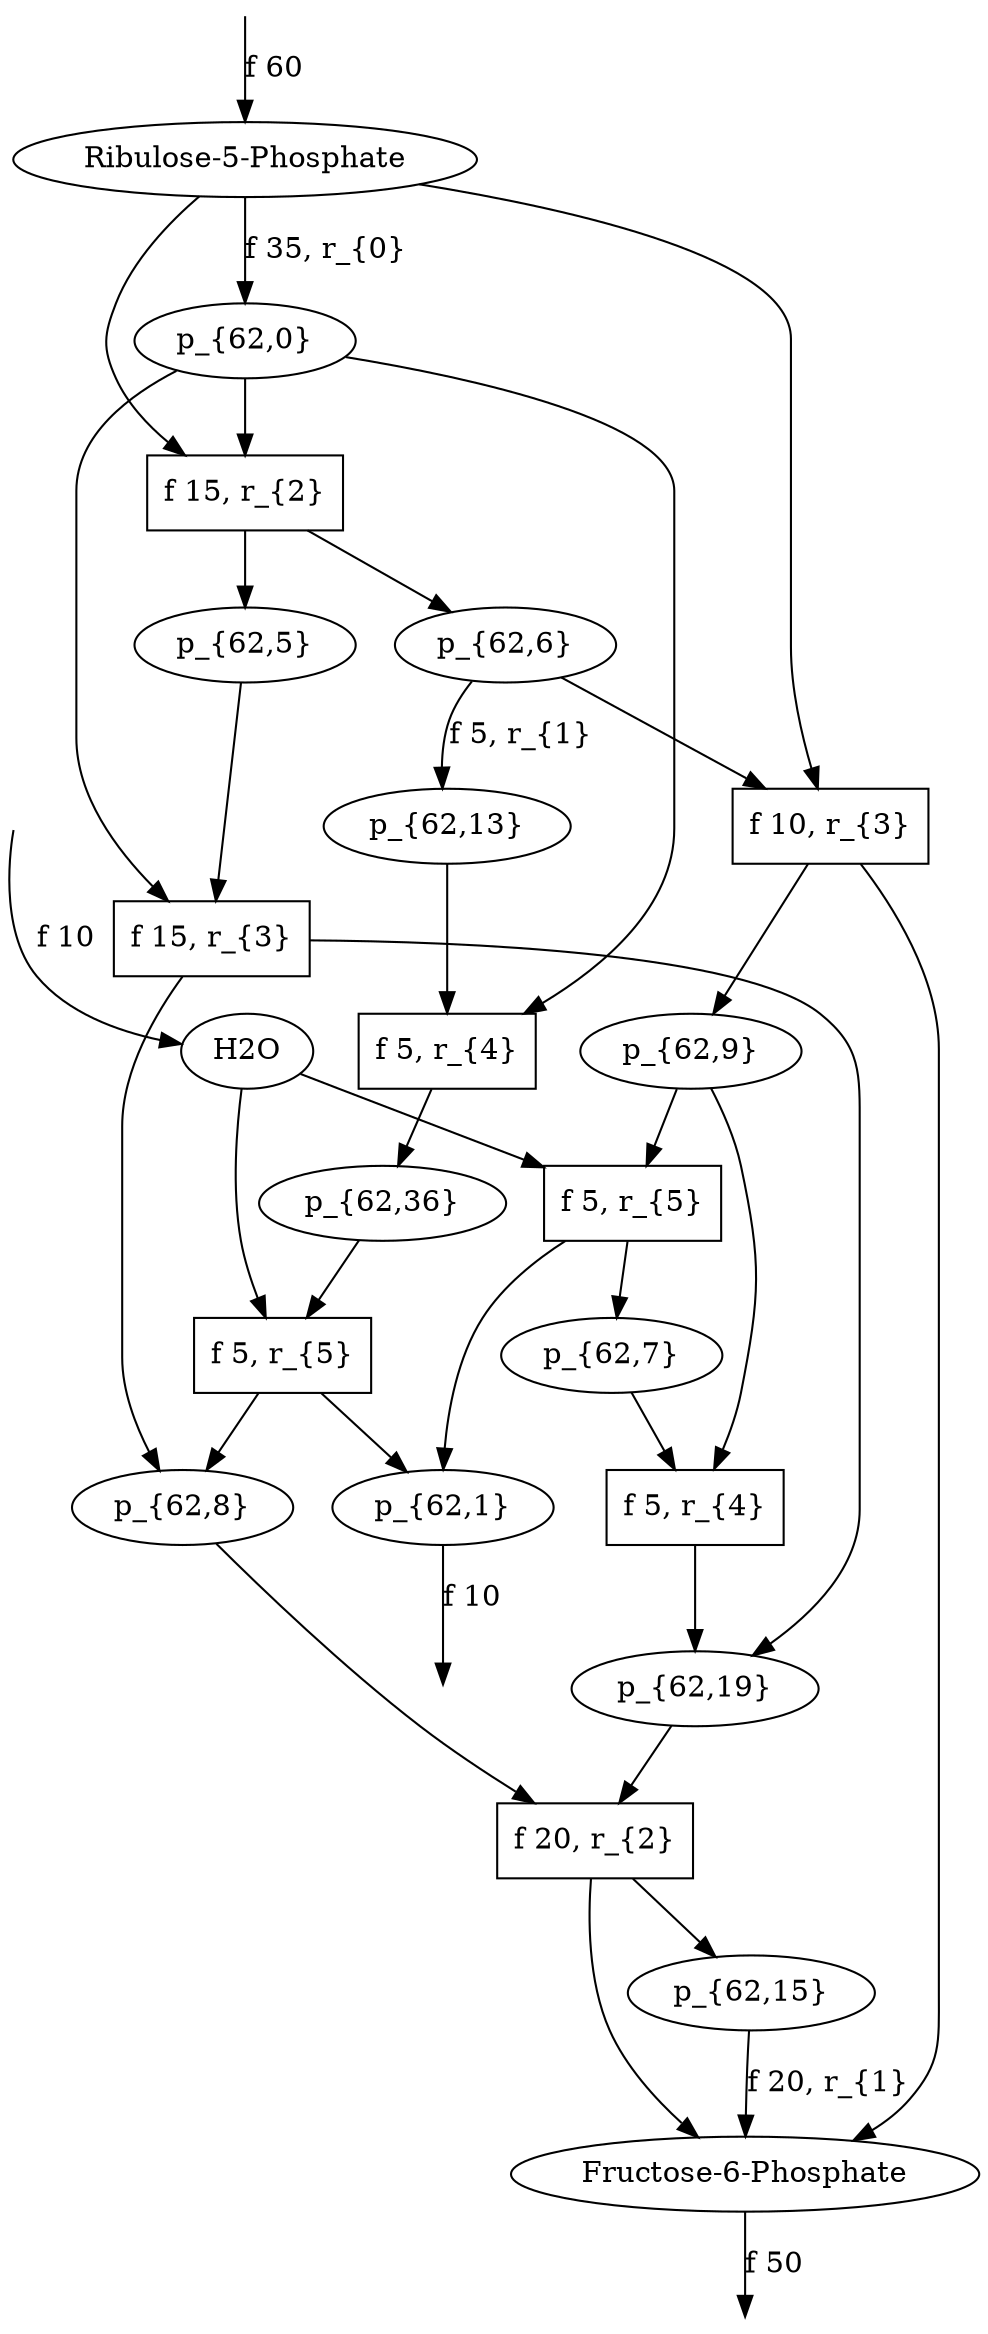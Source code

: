 digraph g {
// id = 0, graphName = Ribulose-5-Phosphate
"0-0" [ shape=ellipse label="Ribulose-5-Phosphate" image="out/004_g_0_11311100.svg" ];
// id = 1, graphName = H2O
"1-0" [ shape=ellipse label="H2O" image="out/052_g_1_11311100.svg" ];
// id = 2, graphName = p_{62,0}
"2-0" [ shape=ellipse label="p_{62,0}" image="out/202_g_8490_11311100.svg" ];
// id = 4, graphName = p_{62,1}
"4-0" [ shape=ellipse label="p_{62,1}" image="out/204_g_8492_11311100.svg" ];
// id = 5, graphName = p_{62,2}
// id = 7, graphName = p_{62,3}
// id = 10, graphName = p_{62,4}
// id = 11, graphName = p_{62,5}
"11-0" [ shape=ellipse label="p_{62,5}" image="out/206_g_8500_11311100.svg" ];
// id = 13, graphName = p_{62,6}
"13-0" [ shape=ellipse label="p_{62,6}" image="out/208_g_8504_11311100.svg" ];
// id = 15, graphName = p_{62,7}
"15-0" [ shape=ellipse label="p_{62,7}" image="out/210_g_8507_11311100.svg" ];
// id = 16, graphName = p_{62,8}
"16-0" [ shape=ellipse label="p_{62,8}" image="out/212_g_8508_11311100.svg" ];
// id = 18, graphName = p_{62,9}
"18-0" [ shape=ellipse label="p_{62,9}" image="out/214_g_8512_11311100.svg" ];
// id = 21, graphName = p_{62,10}
// id = 24, graphName = p_{62,11}
// id = 27, graphName = p_{62,12}
// id = 29, graphName = p_{62,13}
"29-0" [ shape=ellipse label="p_{62,13}" image="out/216_g_8531_11311100.svg" ];
// id = 31, graphName = p_{62,14}
// id = 33, graphName = p_{62,15}
"33-0" [ shape=ellipse label="p_{62,15}" image="out/218_g_8539_11311100.svg" ];
// id = 42, graphName = p_{62,16}
// id = 44, graphName = p_{62,17}
// id = 57, graphName = p_{62,18}
// id = 58, graphName = p_{62,19}
"58-0" [ shape=ellipse label="p_{62,19}" image="out/220_g_8611_11311100.svg" ];
// id = 63, graphName = p_{62,20}
// id = 68, graphName = Fructose-6-Phosphate
"68-0" [ shape=ellipse label="Fructose-6-Phosphate" image="out/014_g_2_11311100.svg" ];
// id = 83, graphName = p_{62,21}
// id = 86, graphName = p_{62,22}
// id = 88, graphName = p_{62,23}
// id = 91, graphName = p_{62,24}
// id = 93, graphName = p_{62,25}
// id = 95, graphName = p_{62,26}
// id = 97, graphName = p_{62,27}
// id = 99, graphName = p_{62,28}
// id = 104, graphName = p_{62,29}
// id = 115, graphName = p_{62,30}
// id = 117, graphName = p_{62,31}
// id = 126, graphName = p_{62,32}
// id = 258, graphName = p_{62,33}
// id = 260, graphName = p_{62,34}
// id = 262, graphName = p_{62,35}
// id = 264, graphName = p_{62,36}
"264-0" [ shape=ellipse label="p_{62,36}" image="out/222_g_9444_11311100.svg" ];
// id = 266, graphName = p_{62,37}
// id = 268, graphName = p_{62,38}
// id = 270, graphName = p_{62,39}
// id = 272, graphName = p_{62,40}
// id = 275, graphName = p_{62,41}
// id = 277, graphName = p_{62,42}
// id = 279, graphName = p_{62,43}
// id = 281, graphName = p_{62,44}
// id = 283, graphName = p_{62,45}
// id = 285, graphName = p_{62,46}
// id = 287, graphName = p_{62,47}
// id = 289, graphName = p_{62,48}
// id = 291, graphName = p_{62,49}
// id = 293, graphName = p_{62,50}
// id = 295, graphName = p_{62,51}
// id = 297, graphName = p_{62,52}
// id = 356, graphName = p_{62,53}
// id = 359, graphName = p_{62,54}
// id = 361, graphName = p_{62,55}
// id = 14{ 'Ribulose-5-Phosphate' 'p_{62,0}' }, 'Transketolase', { 'p_{62,5}' 'p_{62,6}' }
"14-0" [ shape=box label="f 15, r_{2}" ];
// id = 72{ 'p_{62,0}' 'p_{62,5}' }, 'Transaldolase', { 'p_{62,8}' 'p_{62,19}' }
"72-0" [ shape=box label="f 15, r_{3}" ];
// id = 75{ 'Ribulose-5-Phosphate' 'p_{62,6}' }, 'Transaldolase', { 'Fructose-6-Phosphate' 'p_{62,9}' }
"75-0" [ shape=box label="f 10, r_{3}" ];
// id = 101{ 'p_{62,7}' 'p_{62,9}' }, 'Aldolase', { 'p_{62,19}' }
"101-0" [ shape=box label="f 5, r_{4}" ];
// id = 109{ 'H2O' 'p_{62,9}' }, 'Phophohydrolase', { 'p_{62,1}' 'p_{62,7}' }
"109-0" [ shape=box label="f 5, r_{5}" ];
// id = 182{ 'p_{62,8}' 'p_{62,19}' }, 'Transketolase', { 'Fructose-6-Phosphate' 'p_{62,15}' }
"182-0" [ shape=box label="f 20, r_{2}" ];
// id = 265{ 'p_{62,0}' 'p_{62,13}' }, 'Aldolase', { 'p_{62,36}' }
"265-0" [ shape=box label="f 5, r_{4}" ];
// id = 372{ 'H2O' 'p_{62,36}' }, 'Phophohydrolase', { 'p_{62,1}' 'p_{62,8}' }
"372-0" [ shape=box label="f 5, r_{5}" ];
// id = 3{ 'Ribulose-5-Phosphate' }, 'Aldose-Ketose <-', { 'p_{62,0}' }
"0-0" -> "2-0" [ label="f 35, r_{0}" ];
// id = 6{ 'Ribulose-5-Phosphate' 'H2O' }, 'Phophohydrolase', { 'p_{62,1}' 'p_{62,2}' }
// id = 8{ 'p_{62,2}' }, 'Aldose-Ketose <-', { 'p_{62,3}' }
// id = 9{ 'p_{62,0}' }, 'Aldose-Ketose ->', { 'Ribulose-5-Phosphate' }
// id = 12{ 'p_{62,0}' 'p_{62,2}' }, 'Transketolase', { 'p_{62,4}' 'p_{62,5}' }
// id = 14{ 'Ribulose-5-Phosphate' 'p_{62,0}' }, 'Transketolase', { 'p_{62,5}' 'p_{62,6}' }
"0-0" -> "14-0" [ ];
"2-0" -> "14-0" [ ];
"14-0" -> "11-0" [ ];
"14-0" -> "13-0" [ ];
// id = 17{ 'p_{62,0}' 'p_{62,2}' }, 'Transaldolase', { 'p_{62,7}' 'p_{62,8}' }
// id = 19{ 'Ribulose-5-Phosphate' 'p_{62,0}' }, 'Transaldolase', { 'p_{62,8}' 'p_{62,9}' }
// id = 20{ 'H2O' 'p_{62,0}' }, 'Phophohydrolase', { 'p_{62,1}' 'p_{62,3}' }
// id = 22{ 'p_{62,5}' }, 'Aldose-Ketose <-', { 'p_{62,10}' }
// id = 23{ 'p_{62,7}' }, 'Aldose-Ketose <-', { 'p_{62,7}' }
// id = 25{ 'p_{62,8}' }, 'Aldose-Ketose <-', { 'p_{62,11}' }
// id = 26{ 'p_{62,3}' }, 'Aldose-Ketose ->', { 'p_{62,2}' }
// id = 28{ 'p_{62,4}' }, 'Aldose-Ketose ->', { 'p_{62,12}' }
// id = 30{ 'p_{62,6}' }, 'Aldose-Ketose ->', { 'p_{62,13}' }
"13-0" -> "29-0" [ label="f 5, r_{1}" ];
// id = 32{ 'p_{62,3}' 'p_{62,5}' }, 'Transketolase', { 'p_{62,0}' 'p_{62,14}' }
// id = 34{ 'p_{62,3}' 'p_{62,8}' }, 'Transketolase', { 'p_{62,14}' 'p_{62,15}' }
// id = 35{ 'p_{62,2}' 'p_{62,3}' }, 'Transketolase', { 'p_{62,4}' 'p_{62,14}' }
// id = 36{ 'Ribulose-5-Phosphate' 'p_{62,3}' }, 'Transketolase', { 'p_{62,6}' 'p_{62,14}' }
// id = 37{ 'p_{62,4}' 'p_{62,5}' }, 'Transketolase', { 'p_{62,0}' 'p_{62,2}' }
// id = 38{ 'p_{62,4}' 'p_{62,8}' }, 'Transketolase', { 'p_{62,2}' 'p_{62,15}' }
// id = 39{ 'p_{62,2}' 'p_{62,4}' }, 'Transketolase', { 'p_{62,2}' 'p_{62,4}' }
// id = 40{ 'Ribulose-5-Phosphate' 'p_{62,4}' }, 'Transketolase', { 'p_{62,2}' 'p_{62,6}' }
// id = 41{ 'p_{62,5}' 'p_{62,6}' }, 'Transketolase', { 'Ribulose-5-Phosphate' 'p_{62,0}' }
// id = 43{ 'p_{62,5}' 'p_{62,7}' }, 'Transketolase', { 'p_{62,0}' 'p_{62,16}' }
// id = 45{ 'p_{62,5}' 'p_{62,9}' }, 'Transketolase', { 'p_{62,0}' 'p_{62,17}' }
// id = 46{ 'p_{62,0}' 'p_{62,5}' }, 'Transketolase', { 'p_{62,0}' 'p_{62,5}' }
// id = 47{ 'p_{62,6}' 'p_{62,8}' }, 'Transketolase', { 'Ribulose-5-Phosphate' 'p_{62,15}' }
// id = 48{ 'p_{62,2}' 'p_{62,6}' }, 'Transketolase', { 'Ribulose-5-Phosphate' 'p_{62,4}' }
// id = 49{ 'Ribulose-5-Phosphate' 'p_{62,6}' }, 'Transketolase', { 'Ribulose-5-Phosphate' 'p_{62,6}' }
// id = 50{ 'p_{62,7}' 'p_{62,8}' }, 'Transketolase', { 'p_{62,15}' 'p_{62,16}' }
// id = 51{ 'p_{62,2}' 'p_{62,7}' }, 'Transketolase', { 'p_{62,4}' 'p_{62,16}' }
// id = 52{ 'Ribulose-5-Phosphate' 'p_{62,7}' }, 'Transketolase', { 'p_{62,6}' 'p_{62,16}' }
// id = 53{ 'p_{62,8}' 'p_{62,9}' }, 'Transketolase', { 'p_{62,15}' 'p_{62,17}' }
// id = 54{ 'p_{62,0}' 'p_{62,8}' }, 'Transketolase', { 'p_{62,5}' 'p_{62,15}' }
// id = 55{ 'p_{62,2}' 'p_{62,9}' }, 'Transketolase', { 'p_{62,4}' 'p_{62,17}' }
// id = 56{ 'Ribulose-5-Phosphate' 'p_{62,9}' }, 'Transketolase', { 'p_{62,6}' 'p_{62,17}' }
// id = 59{ 'p_{62,3}' 'p_{62,5}' }, 'Transaldolase', { 'p_{62,18}' 'p_{62,19}' }
// id = 60{ 'p_{62,3}' 'p_{62,8}' }, 'Transaldolase', { 'p_{62,0}' 'p_{62,18}' }
// id = 61{ 'p_{62,2}' 'p_{62,3}' }, 'Transaldolase', { 'p_{62,7}' 'p_{62,18}' }
// id = 62{ 'Ribulose-5-Phosphate' 'p_{62,3}' }, 'Transaldolase', { 'p_{62,9}' 'p_{62,18}' }
// id = 64{ 'p_{62,4}' 'p_{62,5}' }, 'Transaldolase', { 'p_{62,19}' 'p_{62,20}' }
// id = 65{ 'p_{62,4}' 'p_{62,8}' }, 'Transaldolase', { 'p_{62,0}' 'p_{62,20}' }
// id = 66{ 'p_{62,2}' 'p_{62,4}' }, 'Transaldolase', { 'p_{62,7}' 'p_{62,20}' }
// id = 67{ 'Ribulose-5-Phosphate' 'p_{62,4}' }, 'Transaldolase', { 'p_{62,9}' 'p_{62,20}' }
// id = 69{ 'p_{62,5}' 'p_{62,6}' }, 'Transaldolase', { 'Fructose-6-Phosphate' 'p_{62,19}' }
// id = 70{ 'p_{62,5}' 'p_{62,7}' }, 'Transaldolase', { 'p_{62,2}' 'p_{62,19}' }
// id = 71{ 'p_{62,5}' 'p_{62,9}' }, 'Transaldolase', { 'Ribulose-5-Phosphate' 'p_{62,19}' }
// id = 72{ 'p_{62,0}' 'p_{62,5}' }, 'Transaldolase', { 'p_{62,8}' 'p_{62,19}' }
"2-0" -> "72-0" [ ];
"11-0" -> "72-0" [ ];
"72-0" -> "16-0" [ ];
"72-0" -> "58-0" [ ];
// id = 73{ 'p_{62,6}' 'p_{62,8}' }, 'Transaldolase', { 'Fructose-6-Phosphate' 'p_{62,0}' }
// id = 74{ 'p_{62,2}' 'p_{62,6}' }, 'Transaldolase', { 'Fructose-6-Phosphate' 'p_{62,7}' }
// id = 75{ 'Ribulose-5-Phosphate' 'p_{62,6}' }, 'Transaldolase', { 'Fructose-6-Phosphate' 'p_{62,9}' }
"0-0" -> "75-0" [ ];
"13-0" -> "75-0" [ ];
"75-0" -> "18-0" [ ];
"75-0" -> "68-0" [ ];
// id = 76{ 'p_{62,7}' 'p_{62,8}' }, 'Transaldolase', { 'p_{62,0}' 'p_{62,2}' }
// id = 77{ 'p_{62,2}' 'p_{62,7}' }, 'Transaldolase', { 'p_{62,2}' 'p_{62,7}' }
// id = 78{ 'Ribulose-5-Phosphate' 'p_{62,7}' }, 'Transaldolase', { 'p_{62,2}' 'p_{62,9}' }
// id = 79{ 'p_{62,8}' 'p_{62,9}' }, 'Transaldolase', { 'Ribulose-5-Phosphate' 'p_{62,0}' }
// id = 80{ 'p_{62,0}' 'p_{62,8}' }, 'Transaldolase', { 'p_{62,0}' 'p_{62,8}' }
// id = 81{ 'p_{62,2}' 'p_{62,9}' }, 'Transaldolase', { 'Ribulose-5-Phosphate' 'p_{62,7}' }
// id = 82{ 'Ribulose-5-Phosphate' 'p_{62,9}' }, 'Transaldolase', { 'Ribulose-5-Phosphate' 'p_{62,9}' }
// id = 84{ 'p_{62,3}' 'p_{62,7}' }, 'Aldolase', { 'p_{62,21}' }
// id = 85{ 'p_{62,4}' 'p_{62,7}' }, 'Aldolase', { 'p_{62,3}' }
// id = 87{ 'p_{62,2}' 'p_{62,4}' }, 'Aldolase', { 'p_{62,22}' }
// id = 89{ 'Ribulose-5-Phosphate' 'p_{62,4}' }, 'Aldolase', { 'p_{62,23}' }
// id = 90{ 'p_{62,6}' 'p_{62,7}' }, 'Aldolase', { 'p_{62,0}' }
// id = 92{ 'p_{62,2}' 'p_{62,6}' }, 'Aldolase', { 'p_{62,24}' }
// id = 94{ 'Ribulose-5-Phosphate' 'p_{62,6}' }, 'Aldolase', { 'p_{62,25}' }
// id = 96{ 'p_{62,7}' 'p_{62,7}' }, 'Aldolase', { 'p_{62,26}' }
// id = 98{ 'p_{62,2}' 'p_{62,7}' }, 'Aldolase', { 'p_{62,27}' }
// id = 100{ 'Ribulose-5-Phosphate' 'p_{62,7}' }, 'Aldolase', { 'p_{62,28}' }
// id = 101{ 'p_{62,7}' 'p_{62,9}' }, 'Aldolase', { 'p_{62,19}' }
"15-0" -> "101-0" [ ];
"18-0" -> "101-0" [ ];
"101-0" -> "58-0" [ ];
// id = 102{ 'p_{62,0}' 'p_{62,7}' }, 'Aldolase', { 'p_{62,10}' }
// id = 103{ 'p_{62,2}' 'p_{62,9}' }, 'Aldolase', { 'p_{62,28}' }
// id = 105{ 'Ribulose-5-Phosphate' 'p_{62,9}' }, 'Aldolase', { 'p_{62,29}' }
// id = 106{ 'H2O' 'p_{62,5}' }, 'Phophohydrolase', { 'p_{62,1}' 'p_{62,14}' }
// id = 107{ 'H2O' 'p_{62,6}' }, 'Phophohydrolase', { 'p_{62,1}' 'p_{62,4}' }
// id = 108{ 'H2O' 'p_{62,8}' }, 'Phophohydrolase', { 'p_{62,1}' 'p_{62,18}' }
// id = 109{ 'H2O' 'p_{62,9}' }, 'Phophohydrolase', { 'p_{62,1}' 'p_{62,7}' }
"1-0" -> "109-0" [ ];
"18-0" -> "109-0" [ ];
"109-0" -> "4-0" [ ];
"109-0" -> "15-0" [ ];
// id = 110{ 'p_{62,12}' }, 'Aldose-Ketose <-', { 'p_{62,4}' }
// id = 111{ 'p_{62,13}' }, 'Aldose-Ketose <-', { 'p_{62,6}' }
// id = 112{ 'p_{62,14}' }, 'Aldose-Ketose <-', { 'p_{62,21}' }
// id = 113{ 'p_{62,16}' }, 'Aldose-Ketose <-', { 'p_{62,26}' }
// id = 114{ 'p_{62,17}' }, 'Aldose-Ketose <-', { 'p_{62,19}' }
// id = 116{ 'p_{62,18}' }, 'Aldose-Ketose <-', { 'p_{62,30}' }
// id = 118{ 'p_{62,20}' }, 'Aldose-Ketose <-', { 'p_{62,31}' }
// id = 119{ 'Fructose-6-Phosphate' }, 'Aldose-Ketose <-', { 'p_{62,15}' }
// id = 120{ 'p_{62,10}' }, 'Aldose-Ketose ->', { 'p_{62,5}' }
// id = 121{ 'p_{62,11}' }, 'Aldose-Ketose ->', { 'p_{62,8}' }
// id = 122{ 'p_{62,15}' }, 'Aldose-Ketose ->', { 'Fructose-6-Phosphate' }
"33-0" -> "68-0" [ label="f 20, r_{1}" ];
// id = 123{ 'p_{62,19}' }, 'Aldose-Ketose ->', { 'p_{62,17}' }
// id = 124{ 'p_{62,21}' }, 'Aldose-Ketose ->', { 'p_{62,14}' }
// id = 125{ 'p_{62,26}' }, 'Aldose-Ketose ->', { 'p_{62,16}' }
// id = 127{ 'p_{62,12}' 'p_{62,15}' }, 'Transketolase', { 'p_{62,8}' 'p_{62,32}' }
// id = 128{ 'p_{62,12}' 'p_{62,19}' }, 'Transketolase', { 'Fructose-6-Phosphate' 'p_{62,32}' }
// id = 129{ 'p_{62,12}' 'p_{62,26}' }, 'Transketolase', { 'p_{62,20}' 'p_{62,32}' }
// id = 130{ 'p_{62,9}' 'p_{62,12}' }, 'Transketolase', { 'p_{62,17}' 'p_{62,32}' }
// id = 131{ 'p_{62,0}' 'p_{62,12}' }, 'Transketolase', { 'p_{62,5}' 'p_{62,32}' }
// id = 132{ 'p_{62,3}' 'p_{62,12}' }, 'Transketolase', { 'p_{62,14}' 'p_{62,32}' }
// id = 133{ 'p_{62,4}' 'p_{62,12}' }, 'Transketolase', { 'p_{62,2}' 'p_{62,32}' }
// id = 134{ 'p_{62,6}' 'p_{62,12}' }, 'Transketolase', { 'Ribulose-5-Phosphate' 'p_{62,32}' }
// id = 135{ 'p_{62,7}' 'p_{62,12}' }, 'Transketolase', { 'p_{62,16}' 'p_{62,32}' }
// id = 136{ 'p_{62,14}' 'p_{62,15}' }, 'Transketolase', { 'p_{62,3}' 'p_{62,8}' }
// id = 137{ 'p_{62,14}' 'p_{62,19}' }, 'Transketolase', { 'Fructose-6-Phosphate' 'p_{62,3}' }
// id = 138{ 'p_{62,14}' 'p_{62,26}' }, 'Transketolase', { 'p_{62,3}' 'p_{62,20}' }
// id = 139{ 'p_{62,9}' 'p_{62,14}' }, 'Transketolase', { 'p_{62,3}' 'p_{62,17}' }
// id = 140{ 'p_{62,0}' 'p_{62,14}' }, 'Transketolase', { 'p_{62,3}' 'p_{62,5}' }
// id = 141{ 'p_{62,3}' 'p_{62,14}' }, 'Transketolase', { 'p_{62,3}' 'p_{62,14}' }
// id = 142{ 'p_{62,4}' 'p_{62,14}' }, 'Transketolase', { 'p_{62,2}' 'p_{62,3}' }
// id = 143{ 'p_{62,6}' 'p_{62,14}' }, 'Transketolase', { 'Ribulose-5-Phosphate' 'p_{62,3}' }
// id = 144{ 'p_{62,7}' 'p_{62,14}' }, 'Transketolase', { 'p_{62,3}' 'p_{62,16}' }
// id = 145{ 'p_{62,15}' 'p_{62,16}' }, 'Transketolase', { 'p_{62,7}' 'p_{62,8}' }
// id = 146{ 'p_{62,15}' 'p_{62,17}' }, 'Transketolase', { 'p_{62,8}' 'p_{62,9}' }
// id = 147{ 'p_{62,15}' 'p_{62,18}' }, 'Transketolase', { 'p_{62,8}' 'p_{62,31}' }
// id = 148{ 'p_{62,15}' 'p_{62,20}' }, 'Transketolase', { 'p_{62,8}' 'p_{62,26}' }
// id = 149{ 'Fructose-6-Phosphate' 'p_{62,15}' }, 'Transketolase', { 'p_{62,8}' 'p_{62,19}' }
// id = 150{ 'p_{62,2}' 'p_{62,15}' }, 'Transketolase', { 'p_{62,4}' 'p_{62,8}' }
// id = 151{ 'p_{62,5}' 'p_{62,15}' }, 'Transketolase', { 'p_{62,0}' 'p_{62,8}' }
// id = 152{ 'p_{62,8}' 'p_{62,15}' }, 'Transketolase', { 'p_{62,8}' 'p_{62,15}' }
// id = 153{ 'Ribulose-5-Phosphate' 'p_{62,15}' }, 'Transketolase', { 'p_{62,6}' 'p_{62,8}' }
// id = 154{ 'p_{62,16}' 'p_{62,19}' }, 'Transketolase', { 'Fructose-6-Phosphate' 'p_{62,7}' }
// id = 155{ 'p_{62,16}' 'p_{62,26}' }, 'Transketolase', { 'p_{62,7}' 'p_{62,20}' }
// id = 156{ 'p_{62,9}' 'p_{62,16}' }, 'Transketolase', { 'p_{62,7}' 'p_{62,17}' }
// id = 157{ 'p_{62,0}' 'p_{62,16}' }, 'Transketolase', { 'p_{62,5}' 'p_{62,7}' }
// id = 158{ 'p_{62,3}' 'p_{62,16}' }, 'Transketolase', { 'p_{62,7}' 'p_{62,14}' }
// id = 159{ 'p_{62,4}' 'p_{62,16}' }, 'Transketolase', { 'p_{62,2}' 'p_{62,7}' }
// id = 160{ 'p_{62,6}' 'p_{62,16}' }, 'Transketolase', { 'Ribulose-5-Phosphate' 'p_{62,7}' }
// id = 161{ 'p_{62,7}' 'p_{62,16}' }, 'Transketolase', { 'p_{62,7}' 'p_{62,16}' }
// id = 162{ 'p_{62,17}' 'p_{62,19}' }, 'Transketolase', { 'Fructose-6-Phosphate' 'p_{62,9}' }
// id = 163{ 'p_{62,17}' 'p_{62,26}' }, 'Transketolase', { 'p_{62,9}' 'p_{62,20}' }
// id = 164{ 'p_{62,9}' 'p_{62,17}' }, 'Transketolase', { 'p_{62,9}' 'p_{62,17}' }
// id = 165{ 'p_{62,0}' 'p_{62,17}' }, 'Transketolase', { 'p_{62,5}' 'p_{62,9}' }
// id = 166{ 'p_{62,3}' 'p_{62,17}' }, 'Transketolase', { 'p_{62,9}' 'p_{62,14}' }
// id = 167{ 'p_{62,4}' 'p_{62,17}' }, 'Transketolase', { 'p_{62,2}' 'p_{62,9}' }
// id = 168{ 'p_{62,6}' 'p_{62,17}' }, 'Transketolase', { 'Ribulose-5-Phosphate' 'p_{62,9}' }
// id = 169{ 'p_{62,7}' 'p_{62,17}' }, 'Transketolase', { 'p_{62,9}' 'p_{62,16}' }
// id = 170{ 'p_{62,18}' 'p_{62,19}' }, 'Transketolase', { 'Fructose-6-Phosphate' 'p_{62,31}' }
// id = 171{ 'p_{62,18}' 'p_{62,26}' }, 'Transketolase', { 'p_{62,20}' 'p_{62,31}' }
// id = 172{ 'p_{62,9}' 'p_{62,18}' }, 'Transketolase', { 'p_{62,17}' 'p_{62,31}' }
// id = 173{ 'p_{62,0}' 'p_{62,18}' }, 'Transketolase', { 'p_{62,5}' 'p_{62,31}' }
// id = 174{ 'p_{62,3}' 'p_{62,18}' }, 'Transketolase', { 'p_{62,14}' 'p_{62,31}' }
// id = 175{ 'p_{62,4}' 'p_{62,18}' }, 'Transketolase', { 'p_{62,2}' 'p_{62,31}' }
// id = 176{ 'p_{62,6}' 'p_{62,18}' }, 'Transketolase', { 'Ribulose-5-Phosphate' 'p_{62,31}' }
// id = 177{ 'p_{62,7}' 'p_{62,18}' }, 'Transketolase', { 'p_{62,16}' 'p_{62,31}' }
// id = 178{ 'p_{62,19}' 'p_{62,20}' }, 'Transketolase', { 'Fructose-6-Phosphate' 'p_{62,26}' }
// id = 179{ 'Fructose-6-Phosphate' 'p_{62,19}' }, 'Transketolase', { 'Fructose-6-Phosphate' 'p_{62,19}' }
// id = 180{ 'p_{62,2}' 'p_{62,19}' }, 'Transketolase', { 'Fructose-6-Phosphate' 'p_{62,4}' }
// id = 181{ 'p_{62,5}' 'p_{62,19}' }, 'Transketolase', { 'Fructose-6-Phosphate' 'p_{62,0}' }
// id = 182{ 'p_{62,8}' 'p_{62,19}' }, 'Transketolase', { 'Fructose-6-Phosphate' 'p_{62,15}' }
"16-0" -> "182-0" [ ];
"58-0" -> "182-0" [ ];
"182-0" -> "33-0" [ ];
"182-0" -> "68-0" [ ];
// id = 183{ 'Ribulose-5-Phosphate' 'p_{62,19}' }, 'Transketolase', { 'Fructose-6-Phosphate' 'p_{62,6}' }
// id = 184{ 'p_{62,20}' 'p_{62,26}' }, 'Transketolase', { 'p_{62,20}' 'p_{62,26}' }
// id = 185{ 'p_{62,9}' 'p_{62,20}' }, 'Transketolase', { 'p_{62,17}' 'p_{62,26}' }
// id = 186{ 'p_{62,0}' 'p_{62,20}' }, 'Transketolase', { 'p_{62,5}' 'p_{62,26}' }
// id = 187{ 'p_{62,3}' 'p_{62,20}' }, 'Transketolase', { 'p_{62,14}' 'p_{62,26}' }
// id = 188{ 'p_{62,4}' 'p_{62,20}' }, 'Transketolase', { 'p_{62,2}' 'p_{62,26}' }
// id = 189{ 'p_{62,6}' 'p_{62,20}' }, 'Transketolase', { 'Ribulose-5-Phosphate' 'p_{62,26}' }
// id = 190{ 'p_{62,7}' 'p_{62,20}' }, 'Transketolase', { 'p_{62,16}' 'p_{62,26}' }
// id = 191{ 'Fructose-6-Phosphate' 'p_{62,26}' }, 'Transketolase', { 'p_{62,19}' 'p_{62,20}' }
// id = 192{ 'p_{62,2}' 'p_{62,26}' }, 'Transketolase', { 'p_{62,4}' 'p_{62,20}' }
// id = 193{ 'p_{62,5}' 'p_{62,26}' }, 'Transketolase', { 'p_{62,0}' 'p_{62,20}' }
// id = 194{ 'p_{62,8}' 'p_{62,26}' }, 'Transketolase', { 'p_{62,15}' 'p_{62,20}' }
// id = 195{ 'Ribulose-5-Phosphate' 'p_{62,26}' }, 'Transketolase', { 'p_{62,6}' 'p_{62,20}' }
// id = 196{ 'Fructose-6-Phosphate' 'p_{62,9}' }, 'Transketolase', { 'p_{62,17}' 'p_{62,19}' }
// id = 197{ 'Fructose-6-Phosphate' 'p_{62,0}' }, 'Transketolase', { 'p_{62,5}' 'p_{62,19}' }
// id = 198{ 'Fructose-6-Phosphate' 'p_{62,3}' }, 'Transketolase', { 'p_{62,14}' 'p_{62,19}' }
// id = 199{ 'Fructose-6-Phosphate' 'p_{62,4}' }, 'Transketolase', { 'p_{62,2}' 'p_{62,19}' }
// id = 200{ 'Fructose-6-Phosphate' 'p_{62,6}' }, 'Transketolase', { 'Ribulose-5-Phosphate' 'p_{62,19}' }
// id = 201{ 'Fructose-6-Phosphate' 'p_{62,7}' }, 'Transketolase', { 'p_{62,16}' 'p_{62,19}' }
// id = 202{ 'p_{62,14}' 'p_{62,19}' }, 'Transaldolase', { 'p_{62,5}' 'p_{62,26}' }
// id = 203{ 'p_{62,14}' 'p_{62,26}' }, 'Transaldolase', { 'p_{62,14}' 'p_{62,26}' }
// id = 204{ 'p_{62,9}' 'p_{62,14}' }, 'Transaldolase', { 'Ribulose-5-Phosphate' 'p_{62,26}' }
// id = 205{ 'p_{62,0}' 'p_{62,14}' }, 'Transaldolase', { 'p_{62,8}' 'p_{62,26}' }
// id = 206{ 'p_{62,3}' 'p_{62,14}' }, 'Transaldolase', { 'p_{62,18}' 'p_{62,26}' }
// id = 207{ 'p_{62,4}' 'p_{62,14}' }, 'Transaldolase', { 'p_{62,20}' 'p_{62,26}' }
// id = 208{ 'p_{62,6}' 'p_{62,14}' }, 'Transaldolase', { 'Fructose-6-Phosphate' 'p_{62,26}' }
// id = 209{ 'p_{62,7}' 'p_{62,14}' }, 'Transaldolase', { 'p_{62,2}' 'p_{62,26}' }
// id = 210{ 'p_{62,16}' 'p_{62,19}' }, 'Transaldolase', { 'p_{62,5}' 'p_{62,32}' }
// id = 211{ 'p_{62,16}' 'p_{62,26}' }, 'Transaldolase', { 'p_{62,14}' 'p_{62,32}' }
// id = 212{ 'p_{62,9}' 'p_{62,16}' }, 'Transaldolase', { 'Ribulose-5-Phosphate' 'p_{62,32}' }
// id = 213{ 'p_{62,0}' 'p_{62,16}' }, 'Transaldolase', { 'p_{62,8}' 'p_{62,32}' }
// id = 214{ 'p_{62,3}' 'p_{62,16}' }, 'Transaldolase', { 'p_{62,18}' 'p_{62,32}' }
// id = 215{ 'p_{62,4}' 'p_{62,16}' }, 'Transaldolase', { 'p_{62,20}' 'p_{62,32}' }
// id = 216{ 'p_{62,6}' 'p_{62,16}' }, 'Transaldolase', { 'Fructose-6-Phosphate' 'p_{62,32}' }
// id = 217{ 'p_{62,7}' 'p_{62,16}' }, 'Transaldolase', { 'p_{62,2}' 'p_{62,32}' }
// id = 218{ 'p_{62,18}' 'p_{62,19}' }, 'Transaldolase', { 'p_{62,3}' 'p_{62,5}' }
// id = 219{ 'p_{62,18}' 'p_{62,26}' }, 'Transaldolase', { 'p_{62,3}' 'p_{62,14}' }
// id = 220{ 'p_{62,9}' 'p_{62,18}' }, 'Transaldolase', { 'Ribulose-5-Phosphate' 'p_{62,3}' }
// id = 221{ 'p_{62,0}' 'p_{62,18}' }, 'Transaldolase', { 'p_{62,3}' 'p_{62,8}' }
// id = 222{ 'p_{62,3}' 'p_{62,18}' }, 'Transaldolase', { 'p_{62,3}' 'p_{62,18}' }
// id = 223{ 'p_{62,4}' 'p_{62,18}' }, 'Transaldolase', { 'p_{62,3}' 'p_{62,20}' }
// id = 224{ 'p_{62,6}' 'p_{62,18}' }, 'Transaldolase', { 'Fructose-6-Phosphate' 'p_{62,3}' }
// id = 225{ 'p_{62,7}' 'p_{62,18}' }, 'Transaldolase', { 'p_{62,2}' 'p_{62,3}' }
// id = 226{ 'p_{62,19}' 'p_{62,20}' }, 'Transaldolase', { 'p_{62,4}' 'p_{62,5}' }
// id = 227{ 'Fructose-6-Phosphate' 'p_{62,19}' }, 'Transaldolase', { 'p_{62,5}' 'p_{62,6}' }
// id = 228{ 'p_{62,2}' 'p_{62,19}' }, 'Transaldolase', { 'p_{62,5}' 'p_{62,7}' }
// id = 229{ 'p_{62,5}' 'p_{62,19}' }, 'Transaldolase', { 'p_{62,5}' 'p_{62,19}' }
// id = 230{ 'p_{62,8}' 'p_{62,19}' }, 'Transaldolase', { 'p_{62,0}' 'p_{62,5}' }
// id = 231{ 'Ribulose-5-Phosphate' 'p_{62,19}' }, 'Transaldolase', { 'p_{62,5}' 'p_{62,9}' }
// id = 232{ 'p_{62,20}' 'p_{62,26}' }, 'Transaldolase', { 'p_{62,4}' 'p_{62,14}' }
// id = 233{ 'p_{62,9}' 'p_{62,20}' }, 'Transaldolase', { 'Ribulose-5-Phosphate' 'p_{62,4}' }
// id = 234{ 'p_{62,0}' 'p_{62,20}' }, 'Transaldolase', { 'p_{62,4}' 'p_{62,8}' }
// id = 235{ 'p_{62,3}' 'p_{62,20}' }, 'Transaldolase', { 'p_{62,4}' 'p_{62,18}' }
// id = 236{ 'p_{62,4}' 'p_{62,20}' }, 'Transaldolase', { 'p_{62,4}' 'p_{62,20}' }
// id = 237{ 'p_{62,6}' 'p_{62,20}' }, 'Transaldolase', { 'Fructose-6-Phosphate' 'p_{62,4}' }
// id = 238{ 'p_{62,7}' 'p_{62,20}' }, 'Transaldolase', { 'p_{62,2}' 'p_{62,4}' }
// id = 239{ 'Fructose-6-Phosphate' 'p_{62,26}' }, 'Transaldolase', { 'p_{62,6}' 'p_{62,14}' }
// id = 240{ 'p_{62,2}' 'p_{62,26}' }, 'Transaldolase', { 'p_{62,7}' 'p_{62,14}' }
// id = 241{ 'p_{62,5}' 'p_{62,26}' }, 'Transaldolase', { 'p_{62,14}' 'p_{62,19}' }
// id = 242{ 'p_{62,8}' 'p_{62,26}' }, 'Transaldolase', { 'p_{62,0}' 'p_{62,14}' }
// id = 243{ 'Ribulose-5-Phosphate' 'p_{62,26}' }, 'Transaldolase', { 'p_{62,9}' 'p_{62,14}' }
// id = 244{ 'Fructose-6-Phosphate' 'p_{62,9}' }, 'Transaldolase', { 'Ribulose-5-Phosphate' 'p_{62,6}' }
// id = 245{ 'Fructose-6-Phosphate' 'p_{62,0}' }, 'Transaldolase', { 'p_{62,6}' 'p_{62,8}' }
// id = 246{ 'Fructose-6-Phosphate' 'p_{62,3}' }, 'Transaldolase', { 'p_{62,6}' 'p_{62,18}' }
// id = 247{ 'Fructose-6-Phosphate' 'p_{62,4}' }, 'Transaldolase', { 'p_{62,6}' 'p_{62,20}' }
// id = 248{ 'Fructose-6-Phosphate' 'p_{62,6}' }, 'Transaldolase', { 'Fructose-6-Phosphate' 'p_{62,6}' }
// id = 249{ 'Fructose-6-Phosphate' 'p_{62,7}' }, 'Transaldolase', { 'p_{62,2}' 'p_{62,6}' }
// id = 250{ 'p_{62,12}' 'p_{62,19}' }, 'Aldolase', { 'p_{62,5}' }
// id = 251{ 'p_{62,12}' 'p_{62,26}' }, 'Aldolase', { 'p_{62,14}' }
// id = 252{ 'p_{62,9}' 'p_{62,12}' }, 'Aldolase', { 'Ribulose-5-Phosphate' }
// id = 253{ 'p_{62,0}' 'p_{62,12}' }, 'Aldolase', { 'p_{62,8}' }
// id = 254{ 'p_{62,3}' 'p_{62,12}' }, 'Aldolase', { 'p_{62,18}' }
// id = 255{ 'p_{62,4}' 'p_{62,12}' }, 'Aldolase', { 'p_{62,20}' }
// id = 256{ 'p_{62,6}' 'p_{62,12}' }, 'Aldolase', { 'Fructose-6-Phosphate' }
// id = 257{ 'p_{62,7}' 'p_{62,12}' }, 'Aldolase', { 'p_{62,2}' }
// id = 259{ 'p_{62,13}' 'p_{62,19}' }, 'Aldolase', { 'p_{62,33}' }
// id = 261{ 'p_{62,13}' 'p_{62,26}' }, 'Aldolase', { 'p_{62,34}' }
// id = 263{ 'p_{62,9}' 'p_{62,13}' }, 'Aldolase', { 'p_{62,35}' }
// id = 265{ 'p_{62,0}' 'p_{62,13}' }, 'Aldolase', { 'p_{62,36}' }
"2-0" -> "265-0" [ ];
"29-0" -> "265-0" [ ];
"265-0" -> "264-0" [ ];
// id = 267{ 'p_{62,3}' 'p_{62,13}' }, 'Aldolase', { 'p_{62,37}' }
// id = 269{ 'p_{62,4}' 'p_{62,13}' }, 'Aldolase', { 'p_{62,38}' }
// id = 271{ 'p_{62,6}' 'p_{62,13}' }, 'Aldolase', { 'p_{62,39}' }
// id = 273{ 'p_{62,7}' 'p_{62,13}' }, 'Aldolase', { 'p_{62,40}' }
// id = 274{ 'p_{62,7}' 'p_{62,15}' }, 'Aldolase', { 'p_{62,11}' }
// id = 276{ 'p_{62,16}' 'p_{62,19}' }, 'Aldolase', { 'p_{62,41}' }
// id = 278{ 'p_{62,16}' 'p_{62,26}' }, 'Aldolase', { 'p_{62,42}' }
// id = 280{ 'p_{62,9}' 'p_{62,16}' }, 'Aldolase', { 'p_{62,43}' }
// id = 282{ 'p_{62,4}' 'p_{62,16}' }, 'Aldolase', { 'p_{62,44}' }
// id = 284{ 'p_{62,6}' 'p_{62,16}' }, 'Aldolase', { 'p_{62,45}' }
// id = 286{ 'p_{62,7}' 'p_{62,16}' }, 'Aldolase', { 'p_{62,46}' }
// id = 288{ 'p_{62,17}' 'p_{62,19}' }, 'Aldolase', { 'p_{62,47}' }
// id = 290{ 'p_{62,17}' 'p_{62,26}' }, 'Aldolase', { 'p_{62,48}' }
// id = 292{ 'p_{62,9}' 'p_{62,17}' }, 'Aldolase', { 'p_{62,49}' }
// id = 294{ 'p_{62,4}' 'p_{62,17}' }, 'Aldolase', { 'p_{62,50}' }
// id = 296{ 'p_{62,6}' 'p_{62,17}' }, 'Aldolase', { 'p_{62,51}' }
// id = 298{ 'p_{62,7}' 'p_{62,17}' }, 'Aldolase', { 'p_{62,52}' }
// id = 299{ 'p_{62,7}' 'p_{62,19}' }, 'Aldolase', { 'p_{62,15}' }
// id = 300{ 'p_{62,9}' 'p_{62,20}' }, 'Aldolase', { 'p_{62,23}' }
// id = 301{ 'p_{62,7}' 'p_{62,20}' }, 'Aldolase', { 'p_{62,22}' }
// id = 302{ 'p_{62,7}' 'p_{62,26}' }, 'Aldolase', { 'p_{62,31}' }
// id = 303{ 'Fructose-6-Phosphate' 'p_{62,9}' }, 'Aldolase', { 'p_{62,25}' }
// id = 304{ 'Fructose-6-Phosphate' 'p_{62,7}' }, 'Aldolase', { 'p_{62,24}' }
// id = 305{ 'H2O' 'p_{62,10}' }, 'Phophohydrolase', { 'p_{62,1}' 'p_{62,21}' }
// id = 306{ 'H2O' 'p_{62,11}' }, 'Phophohydrolase', { 'p_{62,1}' 'p_{62,30}' }
// id = 307{ 'H2O' 'p_{62,13}' }, 'Phophohydrolase', { 'p_{62,1}' 'p_{62,12}' }
// id = 308{ 'H2O' 'p_{62,15}' }, 'Phophohydrolase', { 'p_{62,1}' 'p_{62,31}' }
// id = 309{ 'H2O' 'p_{62,17}' }, 'Phophohydrolase', { 'p_{62,1}' 'p_{62,16}' }
// id = 310{ 'H2O' 'p_{62,19}' }, 'Phophohydrolase', { 'p_{62,1}' 'p_{62,26}' }
// id = 311{ 'H2O' 'p_{62,23}' }, 'Phophohydrolase', { 'p_{62,1}' 'p_{62,22}' }
// id = 312{ 'H2O' 'p_{62,24}' }, 'Phophohydrolase', { 'p_{62,1}' 'p_{62,22}' }
// id = 313{ 'H2O' 'p_{62,25}' }, 'Phophohydrolase', { 'p_{62,1}' 'p_{62,24}' }
// id = 314{ 'H2O' 'p_{62,25}' }, 'Phophohydrolase', { 'p_{62,1}' 'p_{62,23}' }
// id = 315{ 'H2O' 'p_{62,28}' }, 'Phophohydrolase', { 'p_{62,1}' 'p_{62,27}' }
// id = 316{ 'H2O' 'p_{62,29}' }, 'Phophohydrolase', { 'p_{62,1}' 'p_{62,28}' }
// id = 317{ 'H2O' 'Fructose-6-Phosphate' }, 'Phophohydrolase', { 'p_{62,1}' 'p_{62,20}' }
// id = 318{ 'p_{62,30}' }, 'Aldose-Ketose ->', { 'p_{62,18}' }
// id = 319{ 'p_{62,31}' }, 'Aldose-Ketose ->', { 'p_{62,20}' }
// id = 320{ 'p_{62,2}' 'p_{62,31}' }, 'Transketolase', { 'p_{62,4}' 'p_{62,18}' }
// id = 321{ 'p_{62,5}' 'p_{62,31}' }, 'Transketolase', { 'p_{62,0}' 'p_{62,18}' }
// id = 322{ 'p_{62,8}' 'p_{62,31}' }, 'Transketolase', { 'p_{62,15}' 'p_{62,18}' }
// id = 323{ 'p_{62,12}' 'p_{62,31}' }, 'Transketolase', { 'p_{62,18}' 'p_{62,32}' }
// id = 324{ 'p_{62,14}' 'p_{62,31}' }, 'Transketolase', { 'p_{62,3}' 'p_{62,18}' }
// id = 325{ 'p_{62,16}' 'p_{62,31}' }, 'Transketolase', { 'p_{62,7}' 'p_{62,18}' }
// id = 326{ 'p_{62,17}' 'p_{62,31}' }, 'Transketolase', { 'p_{62,9}' 'p_{62,18}' }
// id = 327{ 'p_{62,18}' 'p_{62,31}' }, 'Transketolase', { 'p_{62,18}' 'p_{62,31}' }
// id = 328{ 'p_{62,20}' 'p_{62,31}' }, 'Transketolase', { 'p_{62,18}' 'p_{62,26}' }
// id = 329{ 'Fructose-6-Phosphate' 'p_{62,31}' }, 'Transketolase', { 'p_{62,18}' 'p_{62,19}' }
// id = 330{ 'Ribulose-5-Phosphate' 'p_{62,31}' }, 'Transketolase', { 'p_{62,6}' 'p_{62,18}' }
// id = 331{ 'p_{62,2}' 'p_{62,32}' }, 'Transketolase', { 'p_{62,4}' 'p_{62,12}' }
// id = 332{ 'p_{62,5}' 'p_{62,32}' }, 'Transketolase', { 'p_{62,0}' 'p_{62,12}' }
// id = 333{ 'p_{62,8}' 'p_{62,32}' }, 'Transketolase', { 'p_{62,12}' 'p_{62,15}' }
// id = 334{ 'p_{62,12}' 'p_{62,32}' }, 'Transketolase', { 'p_{62,12}' 'p_{62,32}' }
// id = 335{ 'p_{62,14}' 'p_{62,32}' }, 'Transketolase', { 'p_{62,3}' 'p_{62,12}' }
// id = 336{ 'p_{62,16}' 'p_{62,32}' }, 'Transketolase', { 'p_{62,7}' 'p_{62,12}' }
// id = 337{ 'p_{62,17}' 'p_{62,32}' }, 'Transketolase', { 'p_{62,9}' 'p_{62,12}' }
// id = 338{ 'p_{62,18}' 'p_{62,32}' }, 'Transketolase', { 'p_{62,12}' 'p_{62,31}' }
// id = 339{ 'p_{62,20}' 'p_{62,32}' }, 'Transketolase', { 'p_{62,12}' 'p_{62,26}' }
// id = 340{ 'Fructose-6-Phosphate' 'p_{62,32}' }, 'Transketolase', { 'p_{62,12}' 'p_{62,19}' }
// id = 341{ 'Ribulose-5-Phosphate' 'p_{62,32}' }, 'Transketolase', { 'p_{62,6}' 'p_{62,12}' }
// id = 342{ 'p_{62,2}' 'p_{62,32}' }, 'Transaldolase', { 'p_{62,7}' 'p_{62,16}' }
// id = 343{ 'p_{62,5}' 'p_{62,32}' }, 'Transaldolase', { 'p_{62,16}' 'p_{62,19}' }
// id = 344{ 'p_{62,8}' 'p_{62,32}' }, 'Transaldolase', { 'p_{62,0}' 'p_{62,16}' }
// id = 345{ 'p_{62,14}' 'p_{62,32}' }, 'Transaldolase', { 'p_{62,16}' 'p_{62,26}' }
// id = 346{ 'p_{62,16}' 'p_{62,32}' }, 'Transaldolase', { 'p_{62,16}' 'p_{62,32}' }
// id = 347{ 'p_{62,18}' 'p_{62,32}' }, 'Transaldolase', { 'p_{62,3}' 'p_{62,16}' }
// id = 348{ 'p_{62,20}' 'p_{62,32}' }, 'Transaldolase', { 'p_{62,4}' 'p_{62,16}' }
// id = 349{ 'Fructose-6-Phosphate' 'p_{62,32}' }, 'Transaldolase', { 'p_{62,6}' 'p_{62,16}' }
// id = 350{ 'Ribulose-5-Phosphate' 'p_{62,32}' }, 'Transaldolase', { 'p_{62,9}' 'p_{62,16}' }
// id = 351{ 'p_{62,7}' 'p_{62,31}' }, 'Aldolase', { 'p_{62,30}' }
// id = 352{ 'p_{62,2}' 'p_{62,32}' }, 'Aldolase', { 'p_{62,46}' }
// id = 353{ 'p_{62,5}' 'p_{62,32}' }, 'Aldolase', { 'p_{62,41}' }
// id = 354{ 'p_{62,7}' 'p_{62,32}' }, 'Aldolase', { 'p_{62,4}' }
// id = 355{ 'p_{62,12}' 'p_{62,32}' }, 'Aldolase', { 'p_{62,16}' }
// id = 357{ 'p_{62,13}' 'p_{62,32}' }, 'Aldolase', { 'p_{62,53}' }
// id = 358{ 'p_{62,14}' 'p_{62,32}' }, 'Aldolase', { 'p_{62,42}' }
// id = 360{ 'p_{62,16}' 'p_{62,32}' }, 'Aldolase', { 'p_{62,54}' }
// id = 362{ 'p_{62,17}' 'p_{62,32}' }, 'Aldolase', { 'p_{62,55}' }
// id = 363{ 'p_{62,20}' 'p_{62,32}' }, 'Aldolase', { 'p_{62,44}' }
// id = 364{ 'Fructose-6-Phosphate' 'p_{62,32}' }, 'Aldolase', { 'p_{62,45}' }
// id = 365{ 'Ribulose-5-Phosphate' 'p_{62,32}' }, 'Aldolase', { 'p_{62,43}' }
// id = 366{ 'H2O' 'p_{62,33}' }, 'Phophohydrolase', { 'p_{62,1}' 'p_{62,34}' }
// id = 367{ 'H2O' 'p_{62,33}' }, 'Phophohydrolase', { 'p_{62,1}' 'p_{62,5}' }
// id = 368{ 'H2O' 'p_{62,34}' }, 'Phophohydrolase', { 'p_{62,1}' 'p_{62,14}' }
// id = 369{ 'H2O' 'p_{62,35}' }, 'Phophohydrolase', { 'p_{62,1}' 'p_{62,40}' }
// id = 370{ 'H2O' 'p_{62,35}' }, 'Phophohydrolase', { 'Ribulose-5-Phosphate' 'p_{62,1}' }
// id = 371{ 'H2O' 'p_{62,36}' }, 'Phophohydrolase', { 'p_{62,1}' 'p_{62,37}' }
// id = 372{ 'H2O' 'p_{62,36}' }, 'Phophohydrolase', { 'p_{62,1}' 'p_{62,8}' }
"1-0" -> "372-0" [ ];
"264-0" -> "372-0" [ ];
"372-0" -> "4-0" [ ];
"372-0" -> "16-0" [ ];
// id = 373{ 'H2O' 'p_{62,37}' }, 'Phophohydrolase', { 'p_{62,1}' 'p_{62,18}' }
// id = 374{ 'H2O' 'p_{62,38}' }, 'Phophohydrolase', { 'p_{62,1}' 'p_{62,20}' }
// id = 375{ 'H2O' 'p_{62,39}' }, 'Phophohydrolase', { 'p_{62,1}' 'p_{62,38}' }
// id = 376{ 'H2O' 'p_{62,39}' }, 'Phophohydrolase', { 'Fructose-6-Phosphate' 'p_{62,1}' }
// id = 377{ 'H2O' 'p_{62,40}' }, 'Phophohydrolase', { 'p_{62,1}' 'p_{62,2}' }
// id = 378{ 'H2O' 'p_{62,41}' }, 'Phophohydrolase', { 'p_{62,1}' 'p_{62,42}' }
// id = 379{ 'H2O' 'p_{62,43}' }, 'Phophohydrolase', { 'p_{62,1}' 'p_{62,46}' }
// id = 380{ 'H2O' 'p_{62,45}' }, 'Phophohydrolase', { 'p_{62,1}' 'p_{62,44}' }
// id = 381{ 'H2O' 'p_{62,47}' }, 'Phophohydrolase', { 'p_{62,1}' 'p_{62,48}' }
// id = 382{ 'H2O' 'p_{62,47}' }, 'Phophohydrolase', { 'p_{62,1}' 'p_{62,41}' }
// id = 383{ 'H2O' 'p_{62,48}' }, 'Phophohydrolase', { 'p_{62,1}' 'p_{62,42}' }
// id = 384{ 'H2O' 'p_{62,49}' }, 'Phophohydrolase', { 'p_{62,1}' 'p_{62,52}' }
// id = 385{ 'H2O' 'p_{62,49}' }, 'Phophohydrolase', { 'p_{62,1}' 'p_{62,43}' }
// id = 386{ 'H2O' 'p_{62,50}' }, 'Phophohydrolase', { 'p_{62,1}' 'p_{62,44}' }
// id = 387{ 'H2O' 'p_{62,51}' }, 'Phophohydrolase', { 'p_{62,1}' 'p_{62,50}' }
// id = 388{ 'H2O' 'p_{62,51}' }, 'Phophohydrolase', { 'p_{62,1}' 'p_{62,45}' }
// id = 389{ 'H2O' 'p_{62,52}' }, 'Phophohydrolase', { 'p_{62,1}' 'p_{62,46}' }
// id = 390{ 'H2O' 'p_{62,53}' }, 'Phophohydrolase', { 'p_{62,1}' 'p_{62,16}' }
// id = 391{ 'H2O' 'p_{62,55}' }, 'Phophohydrolase', { 'p_{62,1}' 'p_{62,54}' }
// inFlow/outFlow, id = 0-0, graphName = Ribulose-5-Phosphate, inFlow = 60, outFlow = 0
"0-0-IOFlow" [ shape=point style=invis label="" ];
"0-0-IOFlow" -> "0-0" [ label="f 60" ];
// inFlow/outFlow, id = 1-0, graphName = H2O, inFlow = 10, outFlow = 0
"1-0-IOFlow" [ shape=point style=invis label="" ];
"1-0-IOFlow" -> "1-0" [ label="f 10" ];
// inFlow/outFlow, id = 4-0, graphName = p_{62,1}, inFlow = 0, outFlow = 10
"4-0-IOFlow" [ shape=point style=invis label="" ];
"4-0" -> "4-0-IOFlow" [ label="f 10" ];
// inFlow/outFlow, id = 68-0, graphName = Fructose-6-Phosphate, inFlow = 0, outFlow = 50
"68-0-IOFlow" [ shape=point style=invis label="" ];
"68-0" -> "68-0-IOFlow" [ label="f 50" ];
}
